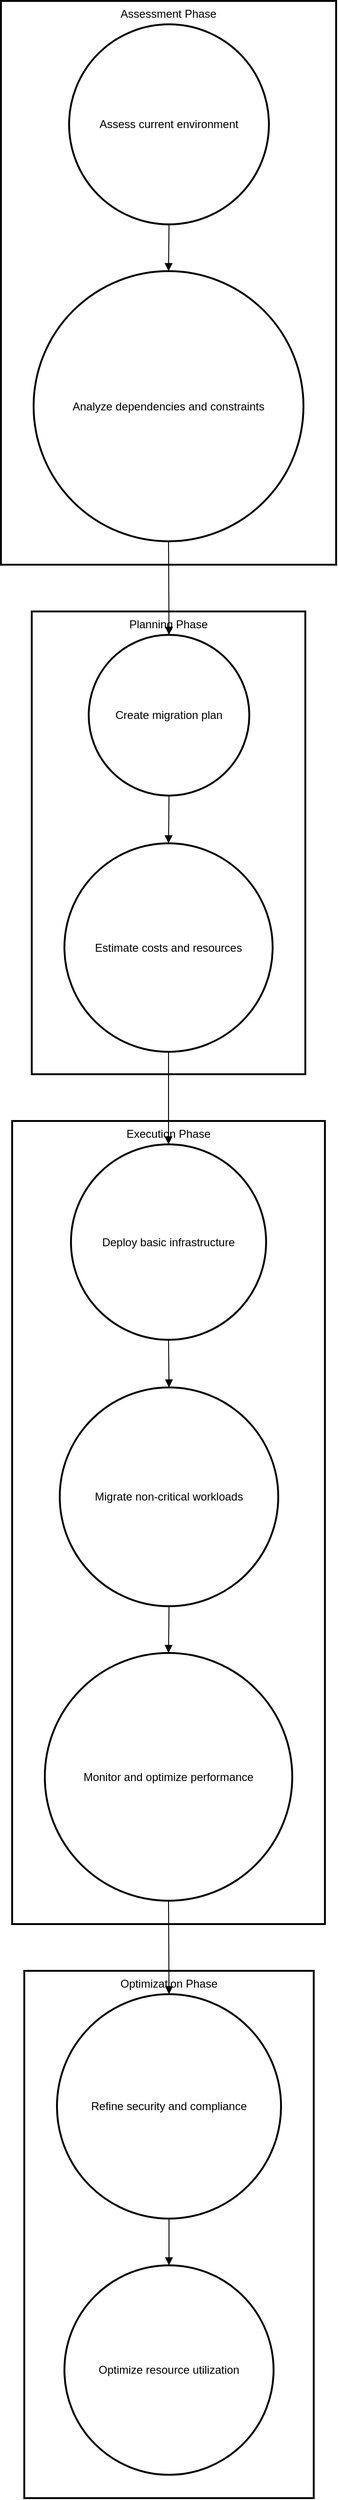 <mxfile version="24.7.7">
  <diagram name="Page-1" id="I6hzk6mwEzH8w2zVIS04">
    <mxGraphModel>
      <root>
        <mxCell id="0" />
        <mxCell id="1" parent="0" />
        <mxCell id="2" value="Optimization Phase" style="whiteSpace=wrap;strokeWidth=2;verticalAlign=top;" vertex="1" parent="1">
          <mxGeometry x="25" y="2107" width="310" height="564" as="geometry" />
        </mxCell>
        <mxCell id="3" value="Refine security and compliance" style="ellipse;aspect=fixed;strokeWidth=2;whiteSpace=wrap;" vertex="1" parent="1">
          <mxGeometry x="60" y="2132" width="240" height="240" as="geometry" />
        </mxCell>
        <mxCell id="4" value="Optimize resource utilization" style="ellipse;aspect=fixed;strokeWidth=2;whiteSpace=wrap;" vertex="1" parent="1">
          <mxGeometry x="68" y="2422" width="224" height="224" as="geometry" />
        </mxCell>
        <mxCell id="5" value="Execution Phase" style="whiteSpace=wrap;strokeWidth=2;verticalAlign=top;" vertex="1" parent="1">
          <mxGeometry x="12" y="1198" width="335" height="859" as="geometry" />
        </mxCell>
        <mxCell id="6" value="Deploy basic infrastructure" style="ellipse;aspect=fixed;strokeWidth=2;whiteSpace=wrap;" vertex="1" parent="1">
          <mxGeometry x="75" y="1223" width="209" height="209" as="geometry" />
        </mxCell>
        <mxCell id="7" value="Migrate non-critical workloads" style="ellipse;aspect=fixed;strokeWidth=2;whiteSpace=wrap;" vertex="1" parent="1">
          <mxGeometry x="63" y="1483" width="234" height="234" as="geometry" />
        </mxCell>
        <mxCell id="8" value="Monitor and optimize performance" style="ellipse;aspect=fixed;strokeWidth=2;whiteSpace=wrap;" vertex="1" parent="1">
          <mxGeometry x="47" y="1767" width="265" height="265" as="geometry" />
        </mxCell>
        <mxCell id="9" value="Planning Phase" style="whiteSpace=wrap;strokeWidth=2;verticalAlign=top;" vertex="1" parent="1">
          <mxGeometry x="33" y="653" width="293" height="495" as="geometry" />
        </mxCell>
        <mxCell id="10" value="Create migration plan" style="ellipse;aspect=fixed;strokeWidth=2;whiteSpace=wrap;" vertex="1" parent="1">
          <mxGeometry x="94" y="678" width="172" height="172" as="geometry" />
        </mxCell>
        <mxCell id="11" value="Estimate costs and resources" style="ellipse;aspect=fixed;strokeWidth=2;whiteSpace=wrap;" vertex="1" parent="1">
          <mxGeometry x="68" y="901" width="223" height="223" as="geometry" />
        </mxCell>
        <mxCell id="12" value="Assessment Phase" style="whiteSpace=wrap;strokeWidth=2;verticalAlign=top;" vertex="1" parent="1">
          <mxGeometry width="359" height="603" as="geometry" />
        </mxCell>
        <mxCell id="13" value="Assess current environment" style="ellipse;aspect=fixed;strokeWidth=2;whiteSpace=wrap;" vertex="1" parent="1">
          <mxGeometry x="73" y="25" width="214" height="214" as="geometry" />
        </mxCell>
        <mxCell id="14" value="Analyze dependencies and constraints" style="ellipse;aspect=fixed;strokeWidth=2;whiteSpace=wrap;" vertex="1" parent="1">
          <mxGeometry x="35" y="289" width="289" height="289" as="geometry" />
        </mxCell>
        <mxCell id="15" value="" style="curved=1;startArrow=none;endArrow=block;exitX=0.5;exitY=1;entryX=0.5;entryY=0;" edge="1" parent="1" source="13" target="14">
          <mxGeometry relative="1" as="geometry">
            <Array as="points" />
          </mxGeometry>
        </mxCell>
        <mxCell id="16" value="" style="curved=1;startArrow=none;endArrow=block;exitX=0.5;exitY=1;entryX=0.5;entryY=0;" edge="1" parent="1" source="14" target="10">
          <mxGeometry relative="1" as="geometry">
            <Array as="points" />
          </mxGeometry>
        </mxCell>
        <mxCell id="17" value="" style="curved=1;startArrow=none;endArrow=block;exitX=0.5;exitY=1;entryX=0.5;entryY=0;" edge="1" parent="1" source="10" target="11">
          <mxGeometry relative="1" as="geometry">
            <Array as="points" />
          </mxGeometry>
        </mxCell>
        <mxCell id="18" value="" style="curved=1;startArrow=none;endArrow=block;exitX=0.5;exitY=1;entryX=0.5;entryY=0;" edge="1" parent="1" source="11" target="6">
          <mxGeometry relative="1" as="geometry">
            <Array as="points" />
          </mxGeometry>
        </mxCell>
        <mxCell id="19" value="" style="curved=1;startArrow=none;endArrow=block;exitX=0.5;exitY=1;entryX=0.5;entryY=0;" edge="1" parent="1" source="6" target="7">
          <mxGeometry relative="1" as="geometry">
            <Array as="points" />
          </mxGeometry>
        </mxCell>
        <mxCell id="20" value="" style="curved=1;startArrow=none;endArrow=block;exitX=0.5;exitY=1;entryX=0.5;entryY=0;" edge="1" parent="1" source="7" target="8">
          <mxGeometry relative="1" as="geometry">
            <Array as="points" />
          </mxGeometry>
        </mxCell>
        <mxCell id="21" value="" style="curved=1;startArrow=none;endArrow=block;exitX=0.5;exitY=1;entryX=0.5;entryY=0;" edge="1" parent="1" source="8" target="3">
          <mxGeometry relative="1" as="geometry">
            <Array as="points" />
          </mxGeometry>
        </mxCell>
        <mxCell id="22" value="" style="curved=1;startArrow=none;endArrow=block;exitX=0.5;exitY=1;entryX=0.5;entryY=0;" edge="1" parent="1" source="3" target="4">
          <mxGeometry relative="1" as="geometry">
            <Array as="points" />
          </mxGeometry>
        </mxCell>
      </root>
    </mxGraphModel>
  </diagram>
</mxfile>
